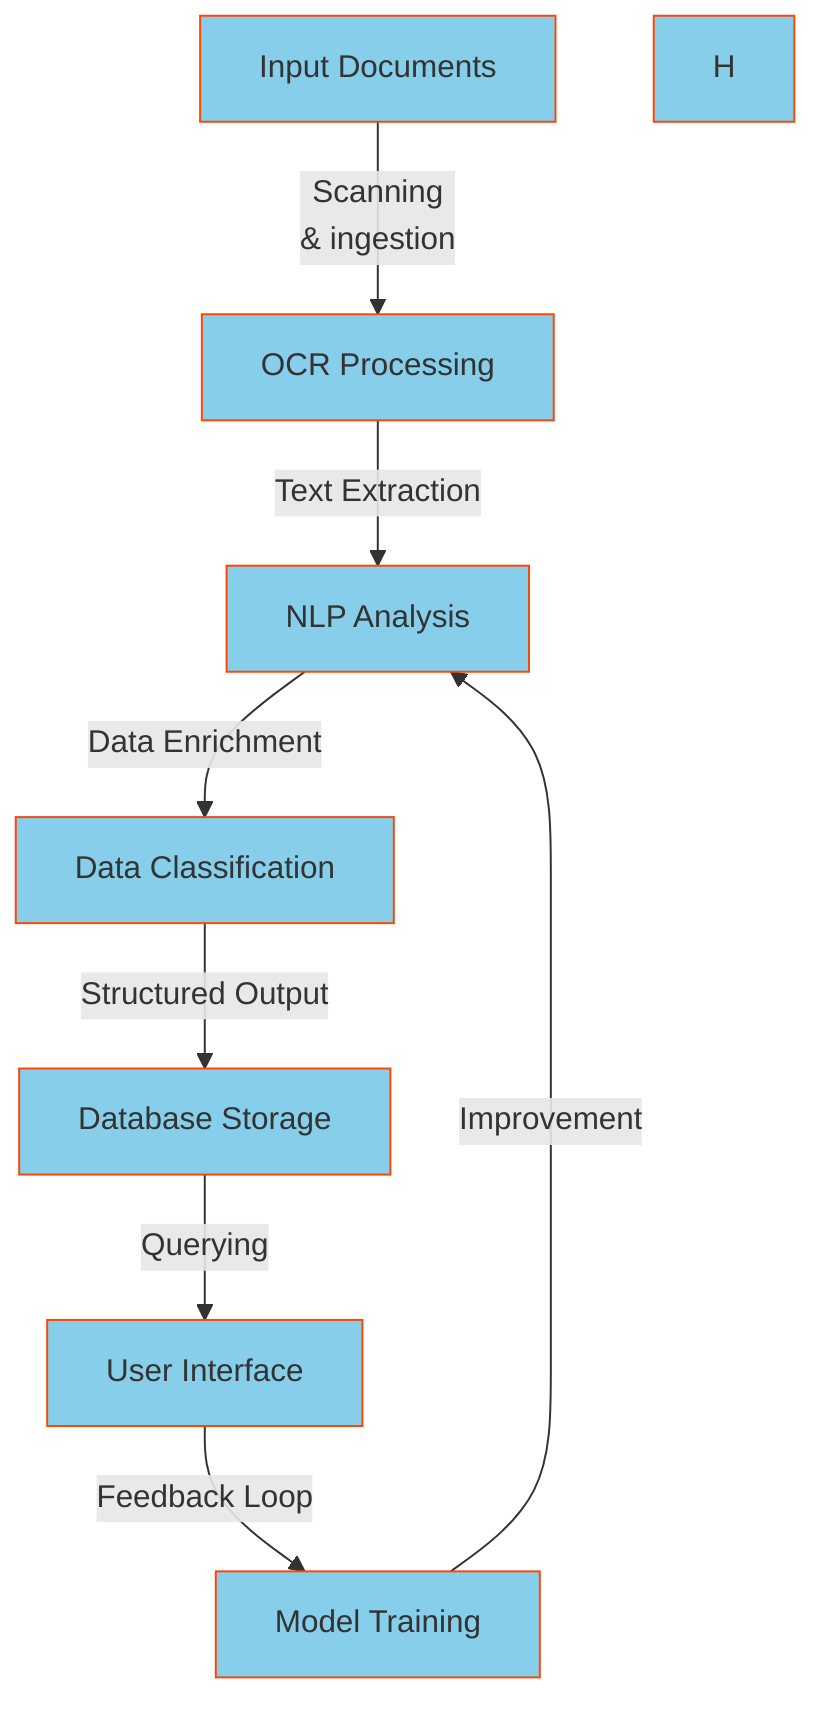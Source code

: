 flowchart TD
    style A fill:#87CEEB, stroke:#FF4500
    style B fill:#87CEEB, stroke:#FF4500
    style C fill:#87CEEB, stroke:#FF4500
    style D fill:#87CEEB, stroke:#FF4500
    style E fill:#87CEEB, stroke:#FF4500
    style F fill:#87CEEB, stroke:#FF4500
    style G fill:#87CEEB, stroke:#FF4500
    style H fill:#87CEEB, stroke:#FF4500

    %% Nodes
    A[Input Documents] -->|Scanning\n& ingestion| B[OCR Processing]
    B -->|Text Extraction| C[NLP Analysis]
    C -->|Data Enrichment| D[Data Classification]
    D -->|Structured Output| E[Database Storage]
    E -->|Querying| F[User Interface]
    F -->|Feedback Loop| G[Model Training]
    G -->|Improvement| C

    %% Background color
    %% Use a custom CSS style to set the background color
    classDef background fill:#F5F5DC;
    class background A,B,C,D,E,F,G,H;